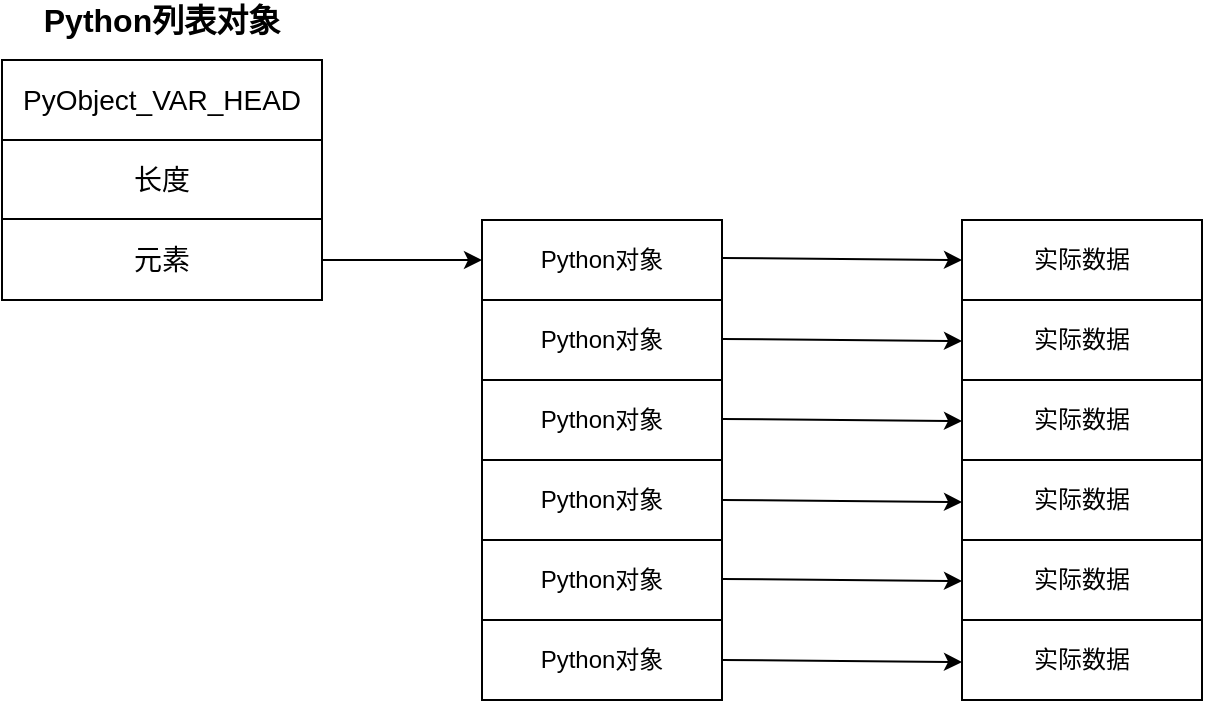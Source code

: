 <mxfile version="10.7.7" type="device"><diagram id="zEb1tiIRH28jUiVqBl7u" name="第 1 页"><mxGraphModel dx="1076" dy="596" grid="1" gridSize="10" guides="1" tooltips="1" connect="1" arrows="1" fold="1" page="1" pageScale="1" pageWidth="827" pageHeight="1169" math="0" shadow="0"><root><mxCell id="0"/><mxCell id="1" parent="0"/><mxCell id="G3itZvYwJnQgl6KWuHbW-1" value="" style="rounded=0;whiteSpace=wrap;html=1;" parent="1" vertex="1"><mxGeometry x="80" y="40" width="160" height="120" as="geometry"/></mxCell><mxCell id="G3itZvYwJnQgl6KWuHbW-2" value="&lt;font style=&quot;font-size: 14px&quot;&gt;PyObject_VAR_HEAD&lt;/font&gt;" style="text;html=1;strokeColor=none;fillColor=none;align=center;verticalAlign=middle;whiteSpace=wrap;rounded=0;" parent="1" vertex="1"><mxGeometry x="140" y="50" width="40" height="20" as="geometry"/></mxCell><mxCell id="G3itZvYwJnQgl6KWuHbW-3" value="&lt;font style=&quot;font-size: 14px&quot;&gt;长度&lt;/font&gt;" style="text;html=1;strokeColor=none;fillColor=none;align=center;verticalAlign=middle;whiteSpace=wrap;rounded=0;" parent="1" vertex="1"><mxGeometry x="140" y="90" width="40" height="20" as="geometry"/></mxCell><mxCell id="G3itZvYwJnQgl6KWuHbW-4" value="&lt;font style=&quot;font-size: 14px&quot;&gt;元素&lt;/font&gt;&lt;br&gt;" style="text;html=1;strokeColor=none;fillColor=none;align=center;verticalAlign=middle;whiteSpace=wrap;rounded=0;" parent="1" vertex="1"><mxGeometry x="140" y="130" width="40" height="20" as="geometry"/></mxCell><mxCell id="G3itZvYwJnQgl6KWuHbW-5" value="" style="endArrow=none;html=1;" parent="1" edge="1"><mxGeometry width="50" height="50" relative="1" as="geometry"><mxPoint x="80" y="119.5" as="sourcePoint"/><mxPoint x="240" y="119.5" as="targetPoint"/></mxGeometry></mxCell><mxCell id="G3itZvYwJnQgl6KWuHbW-6" value="" style="endArrow=none;html=1;" parent="1" edge="1"><mxGeometry width="50" height="50" relative="1" as="geometry"><mxPoint x="80" y="80" as="sourcePoint"/><mxPoint x="240" y="80" as="targetPoint"/></mxGeometry></mxCell><mxCell id="G3itZvYwJnQgl6KWuHbW-7" value="Python对象" style="rounded=0;whiteSpace=wrap;html=1;" parent="1" vertex="1"><mxGeometry x="320" y="120" width="120" height="40" as="geometry"/></mxCell><mxCell id="G3itZvYwJnQgl6KWuHbW-8" value="Python对象" style="rounded=0;whiteSpace=wrap;html=1;" parent="1" vertex="1"><mxGeometry x="320" y="160" width="120" height="40" as="geometry"/></mxCell><mxCell id="G3itZvYwJnQgl6KWuHbW-9" value="Python对象" style="rounded=0;whiteSpace=wrap;html=1;" parent="1" vertex="1"><mxGeometry x="320" y="200" width="120" height="40" as="geometry"/></mxCell><mxCell id="G3itZvYwJnQgl6KWuHbW-10" value="Python对象" style="rounded=0;whiteSpace=wrap;html=1;" parent="1" vertex="1"><mxGeometry x="320" y="240" width="120" height="40" as="geometry"/></mxCell><mxCell id="G3itZvYwJnQgl6KWuHbW-11" value="Python对象" style="rounded=0;whiteSpace=wrap;html=1;" parent="1" vertex="1"><mxGeometry x="320" y="280" width="120" height="40" as="geometry"/></mxCell><mxCell id="G3itZvYwJnQgl6KWuHbW-12" value="Python对象" style="rounded=0;whiteSpace=wrap;html=1;" parent="1" vertex="1"><mxGeometry x="320" y="320" width="120" height="40" as="geometry"/></mxCell><mxCell id="G3itZvYwJnQgl6KWuHbW-13" value="" style="endArrow=classic;html=1;entryX=0;entryY=0.5;entryDx=0;entryDy=0;" parent="1" target="G3itZvYwJnQgl6KWuHbW-7" edge="1"><mxGeometry width="50" height="50" relative="1" as="geometry"><mxPoint x="240" y="140" as="sourcePoint"/><mxPoint x="340" y="140" as="targetPoint"/></mxGeometry></mxCell><mxCell id="G3itZvYwJnQgl6KWuHbW-14" value="&lt;font style=&quot;font-size: 16px&quot;&gt;&lt;b&gt;Python列表对象&lt;/b&gt;&lt;/font&gt;" style="text;html=1;strokeColor=none;fillColor=none;align=center;verticalAlign=middle;whiteSpace=wrap;rounded=0;" parent="1" vertex="1"><mxGeometry x="95" y="10" width="130" height="20" as="geometry"/></mxCell><mxCell id="32jR5E8bgT85KknoU7-i-1" value="实际数据" style="rounded=0;whiteSpace=wrap;html=1;" vertex="1" parent="1"><mxGeometry x="560" y="120" width="120" height="40" as="geometry"/></mxCell><mxCell id="32jR5E8bgT85KknoU7-i-2" value="实际数据" style="rounded=0;whiteSpace=wrap;html=1;" vertex="1" parent="1"><mxGeometry x="560" y="200" width="120" height="40" as="geometry"/></mxCell><mxCell id="32jR5E8bgT85KknoU7-i-3" value="实际数据" style="rounded=0;whiteSpace=wrap;html=1;" vertex="1" parent="1"><mxGeometry x="560" y="160" width="120" height="40" as="geometry"/></mxCell><mxCell id="32jR5E8bgT85KknoU7-i-4" value="实际数据" style="rounded=0;whiteSpace=wrap;html=1;" vertex="1" parent="1"><mxGeometry x="560" y="240" width="120" height="40" as="geometry"/></mxCell><mxCell id="32jR5E8bgT85KknoU7-i-5" value="实际数据" style="rounded=0;whiteSpace=wrap;html=1;" vertex="1" parent="1"><mxGeometry x="560" y="320" width="120" height="40" as="geometry"/></mxCell><mxCell id="32jR5E8bgT85KknoU7-i-6" value="实际数据" style="rounded=0;whiteSpace=wrap;html=1;" vertex="1" parent="1"><mxGeometry x="560" y="280" width="120" height="40" as="geometry"/></mxCell><mxCell id="32jR5E8bgT85KknoU7-i-7" value="" style="endArrow=classic;html=1;entryX=0;entryY=0.5;entryDx=0;entryDy=0;" edge="1" parent="1" target="32jR5E8bgT85KknoU7-i-1"><mxGeometry width="50" height="50" relative="1" as="geometry"><mxPoint x="440" y="139" as="sourcePoint"/><mxPoint x="520" y="139" as="targetPoint"/></mxGeometry></mxCell><mxCell id="32jR5E8bgT85KknoU7-i-8" value="" style="endArrow=classic;html=1;entryX=0;entryY=0.5;entryDx=0;entryDy=0;" edge="1" parent="1"><mxGeometry width="50" height="50" relative="1" as="geometry"><mxPoint x="440" y="179.5" as="sourcePoint"/><mxPoint x="560" y="180.5" as="targetPoint"/></mxGeometry></mxCell><mxCell id="32jR5E8bgT85KknoU7-i-9" value="" style="endArrow=classic;html=1;entryX=0;entryY=0.5;entryDx=0;entryDy=0;" edge="1" parent="1"><mxGeometry width="50" height="50" relative="1" as="geometry"><mxPoint x="440" y="219.5" as="sourcePoint"/><mxPoint x="560" y="220.5" as="targetPoint"/></mxGeometry></mxCell><mxCell id="32jR5E8bgT85KknoU7-i-10" value="" style="endArrow=classic;html=1;entryX=0;entryY=0.5;entryDx=0;entryDy=0;" edge="1" parent="1"><mxGeometry width="50" height="50" relative="1" as="geometry"><mxPoint x="440" y="260" as="sourcePoint"/><mxPoint x="560" y="261" as="targetPoint"/></mxGeometry></mxCell><mxCell id="32jR5E8bgT85KknoU7-i-11" value="" style="endArrow=classic;html=1;entryX=0;entryY=0.5;entryDx=0;entryDy=0;" edge="1" parent="1"><mxGeometry width="50" height="50" relative="1" as="geometry"><mxPoint x="440" y="299.5" as="sourcePoint"/><mxPoint x="560" y="300.5" as="targetPoint"/></mxGeometry></mxCell><mxCell id="32jR5E8bgT85KknoU7-i-12" value="" style="endArrow=classic;html=1;entryX=0;entryY=0.5;entryDx=0;entryDy=0;" edge="1" parent="1"><mxGeometry width="50" height="50" relative="1" as="geometry"><mxPoint x="440" y="340" as="sourcePoint"/><mxPoint x="560" y="341" as="targetPoint"/></mxGeometry></mxCell></root></mxGraphModel></diagram></mxfile>